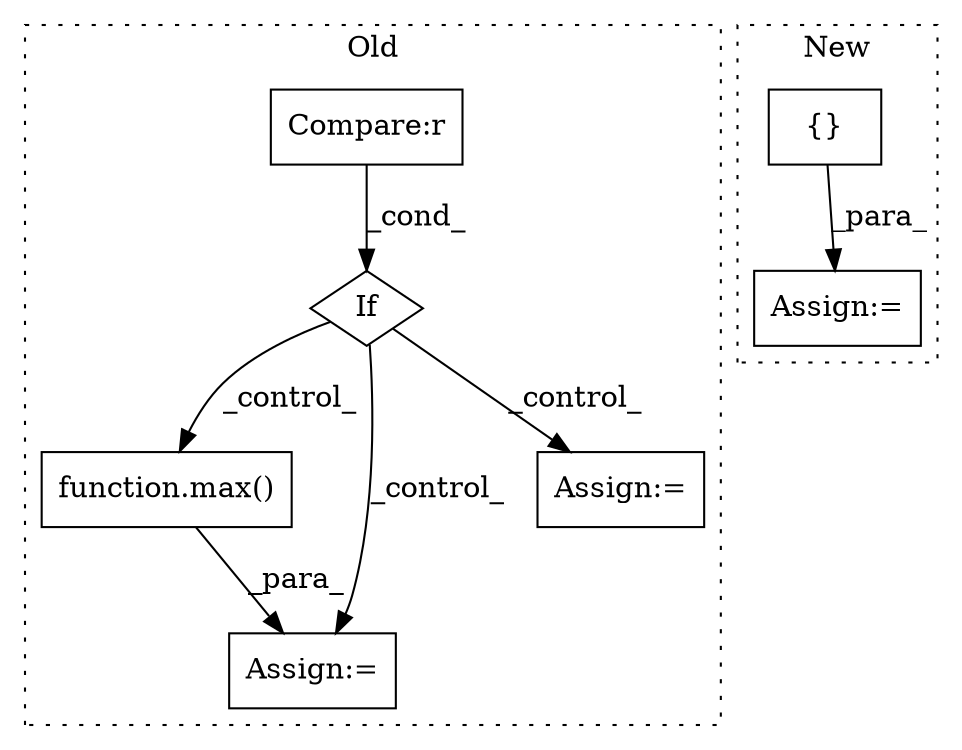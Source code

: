 digraph G {
subgraph cluster0 {
1 [label="function.max()" a="75" s="2898,2952" l="4,1" shape="box"];
3 [label="Assign:=" a="68" s="2895" l="3" shape="box"];
5 [label="If" a="96" s="2839" l="3" shape="diamond"];
6 [label="Assign:=" a="68" s="2987" l="3" shape="box"];
7 [label="Compare:r" a="40" s="2842" l="28" shape="box"];
label = "Old";
style="dotted";
}
subgraph cluster1 {
2 [label="{}" a="59" s="1490,1665" l="14,0" shape="box"];
4 [label="Assign:=" a="68" s="1468" l="3" shape="box"];
label = "New";
style="dotted";
}
1 -> 3 [label="_para_"];
2 -> 4 [label="_para_"];
5 -> 3 [label="_control_"];
5 -> 6 [label="_control_"];
5 -> 1 [label="_control_"];
7 -> 5 [label="_cond_"];
}